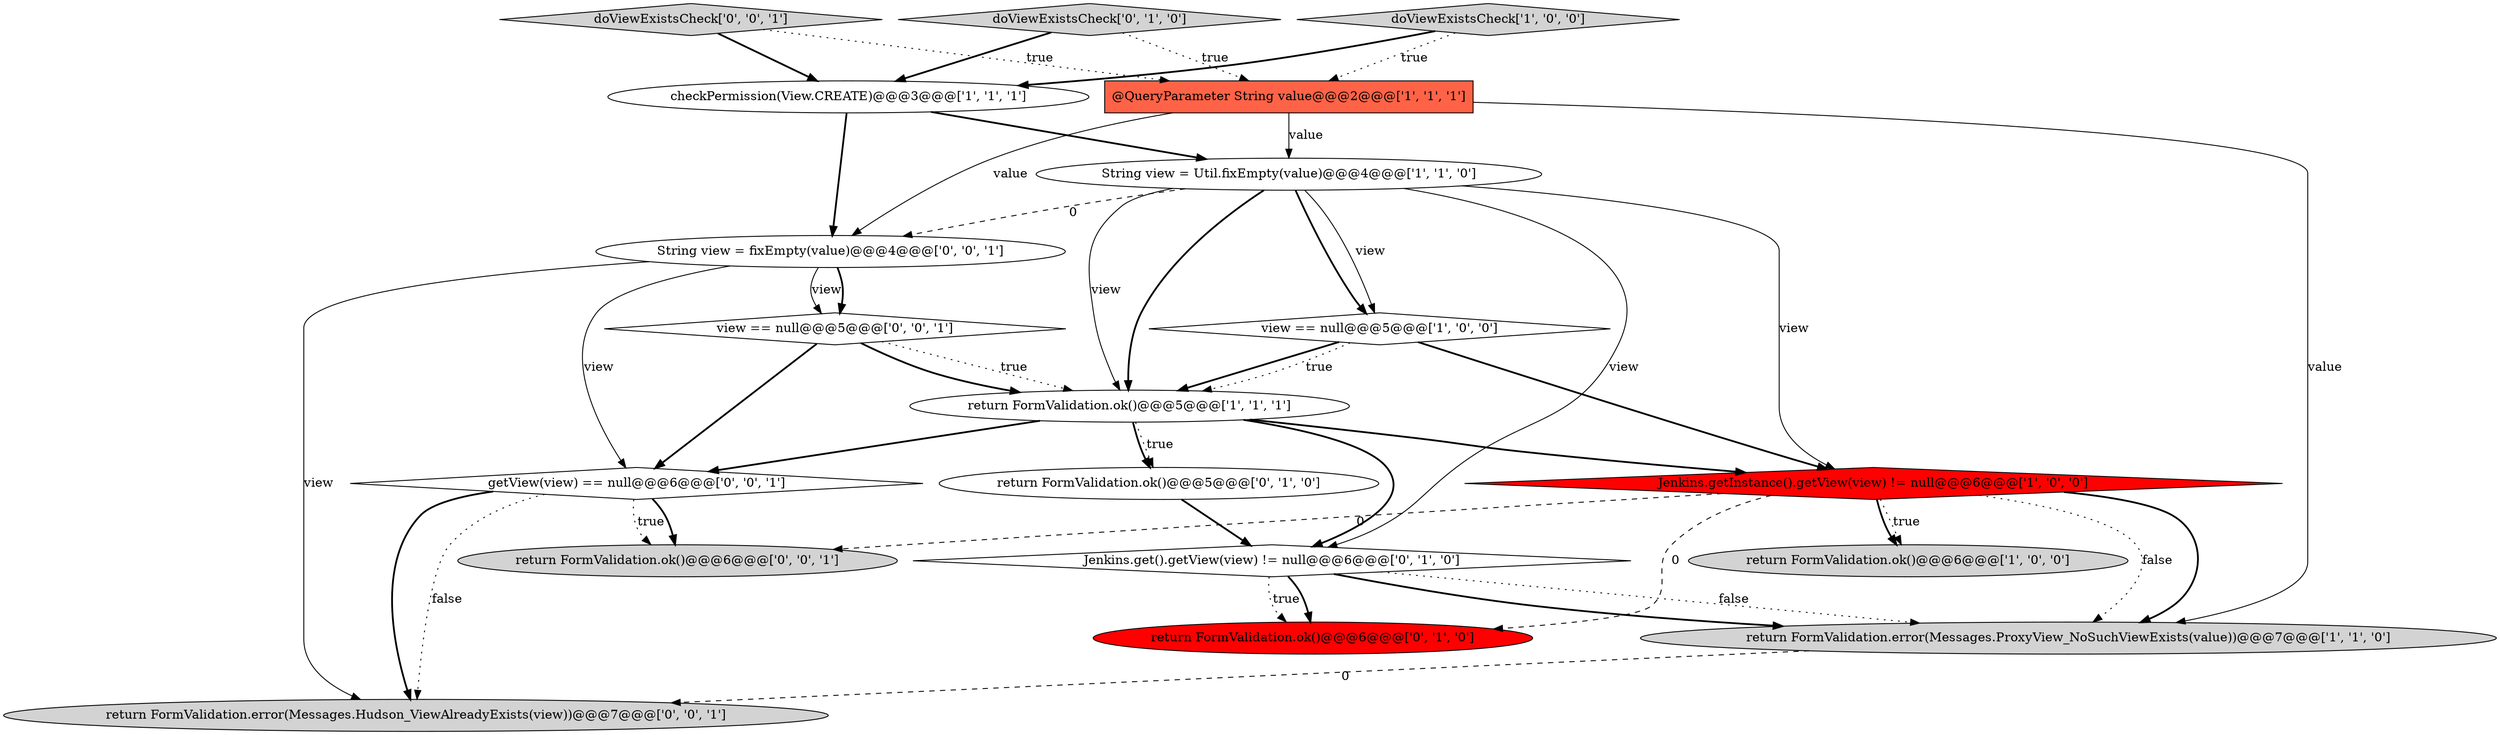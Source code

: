 digraph {
6 [style = filled, label = "checkPermission(View.CREATE)@@@3@@@['1', '1', '1']", fillcolor = white, shape = ellipse image = "AAA0AAABBB1BBB"];
0 [style = filled, label = "view == null@@@5@@@['1', '0', '0']", fillcolor = white, shape = diamond image = "AAA0AAABBB1BBB"];
16 [style = filled, label = "return FormValidation.error(Messages.Hudson_ViewAlreadyExists(view))@@@7@@@['0', '0', '1']", fillcolor = lightgray, shape = ellipse image = "AAA0AAABBB3BBB"];
12 [style = filled, label = "return FormValidation.ok()@@@5@@@['0', '1', '0']", fillcolor = white, shape = ellipse image = "AAA0AAABBB2BBB"];
10 [style = filled, label = "Jenkins.get().getView(view) != null@@@6@@@['0', '1', '0']", fillcolor = white, shape = diamond image = "AAA0AAABBB2BBB"];
3 [style = filled, label = "return FormValidation.error(Messages.ProxyView_NoSuchViewExists(value))@@@7@@@['1', '1', '0']", fillcolor = lightgray, shape = ellipse image = "AAA0AAABBB1BBB"];
5 [style = filled, label = "Jenkins.getInstance().getView(view) != null@@@6@@@['1', '0', '0']", fillcolor = red, shape = diamond image = "AAA1AAABBB1BBB"];
7 [style = filled, label = "return FormValidation.ok()@@@5@@@['1', '1', '1']", fillcolor = white, shape = ellipse image = "AAA0AAABBB1BBB"];
14 [style = filled, label = "return FormValidation.ok()@@@6@@@['0', '0', '1']", fillcolor = lightgray, shape = ellipse image = "AAA0AAABBB3BBB"];
9 [style = filled, label = "doViewExistsCheck['0', '1', '0']", fillcolor = lightgray, shape = diamond image = "AAA0AAABBB2BBB"];
11 [style = filled, label = "return FormValidation.ok()@@@6@@@['0', '1', '0']", fillcolor = red, shape = ellipse image = "AAA1AAABBB2BBB"];
17 [style = filled, label = "String view = fixEmpty(value)@@@4@@@['0', '0', '1']", fillcolor = white, shape = ellipse image = "AAA0AAABBB3BBB"];
18 [style = filled, label = "doViewExistsCheck['0', '0', '1']", fillcolor = lightgray, shape = diamond image = "AAA0AAABBB3BBB"];
15 [style = filled, label = "view == null@@@5@@@['0', '0', '1']", fillcolor = white, shape = diamond image = "AAA0AAABBB3BBB"];
1 [style = filled, label = "return FormValidation.ok()@@@6@@@['1', '0', '0']", fillcolor = lightgray, shape = ellipse image = "AAA0AAABBB1BBB"];
2 [style = filled, label = "String view = Util.fixEmpty(value)@@@4@@@['1', '1', '0']", fillcolor = white, shape = ellipse image = "AAA0AAABBB1BBB"];
4 [style = filled, label = "@QueryParameter String value@@@2@@@['1', '1', '1']", fillcolor = tomato, shape = box image = "AAA0AAABBB1BBB"];
8 [style = filled, label = "doViewExistsCheck['1', '0', '0']", fillcolor = lightgray, shape = diamond image = "AAA0AAABBB1BBB"];
13 [style = filled, label = "getView(view) == null@@@6@@@['0', '0', '1']", fillcolor = white, shape = diamond image = "AAA0AAABBB3BBB"];
7->13 [style = bold, label=""];
5->3 [style = bold, label=""];
6->17 [style = bold, label=""];
17->15 [style = solid, label="view"];
15->13 [style = bold, label=""];
5->14 [style = dashed, label="0"];
15->7 [style = bold, label=""];
7->12 [style = bold, label=""];
7->10 [style = bold, label=""];
5->1 [style = dotted, label="true"];
10->3 [style = bold, label=""];
8->6 [style = bold, label=""];
17->13 [style = solid, label="view"];
15->7 [style = dotted, label="true"];
2->17 [style = dashed, label="0"];
13->16 [style = bold, label=""];
8->4 [style = dotted, label="true"];
2->5 [style = solid, label="view"];
2->10 [style = solid, label="view"];
9->6 [style = bold, label=""];
7->12 [style = dotted, label="true"];
0->7 [style = bold, label=""];
6->2 [style = bold, label=""];
17->16 [style = solid, label="view"];
2->7 [style = solid, label="view"];
5->1 [style = bold, label=""];
7->5 [style = bold, label=""];
2->0 [style = bold, label=""];
12->10 [style = bold, label=""];
10->3 [style = dotted, label="false"];
5->11 [style = dashed, label="0"];
18->6 [style = bold, label=""];
10->11 [style = dotted, label="true"];
2->0 [style = solid, label="view"];
13->16 [style = dotted, label="false"];
4->17 [style = solid, label="value"];
17->15 [style = bold, label=""];
5->3 [style = dotted, label="false"];
9->4 [style = dotted, label="true"];
18->4 [style = dotted, label="true"];
2->7 [style = bold, label=""];
4->2 [style = solid, label="value"];
13->14 [style = dotted, label="true"];
13->14 [style = bold, label=""];
4->3 [style = solid, label="value"];
3->16 [style = dashed, label="0"];
0->7 [style = dotted, label="true"];
0->5 [style = bold, label=""];
10->11 [style = bold, label=""];
}

